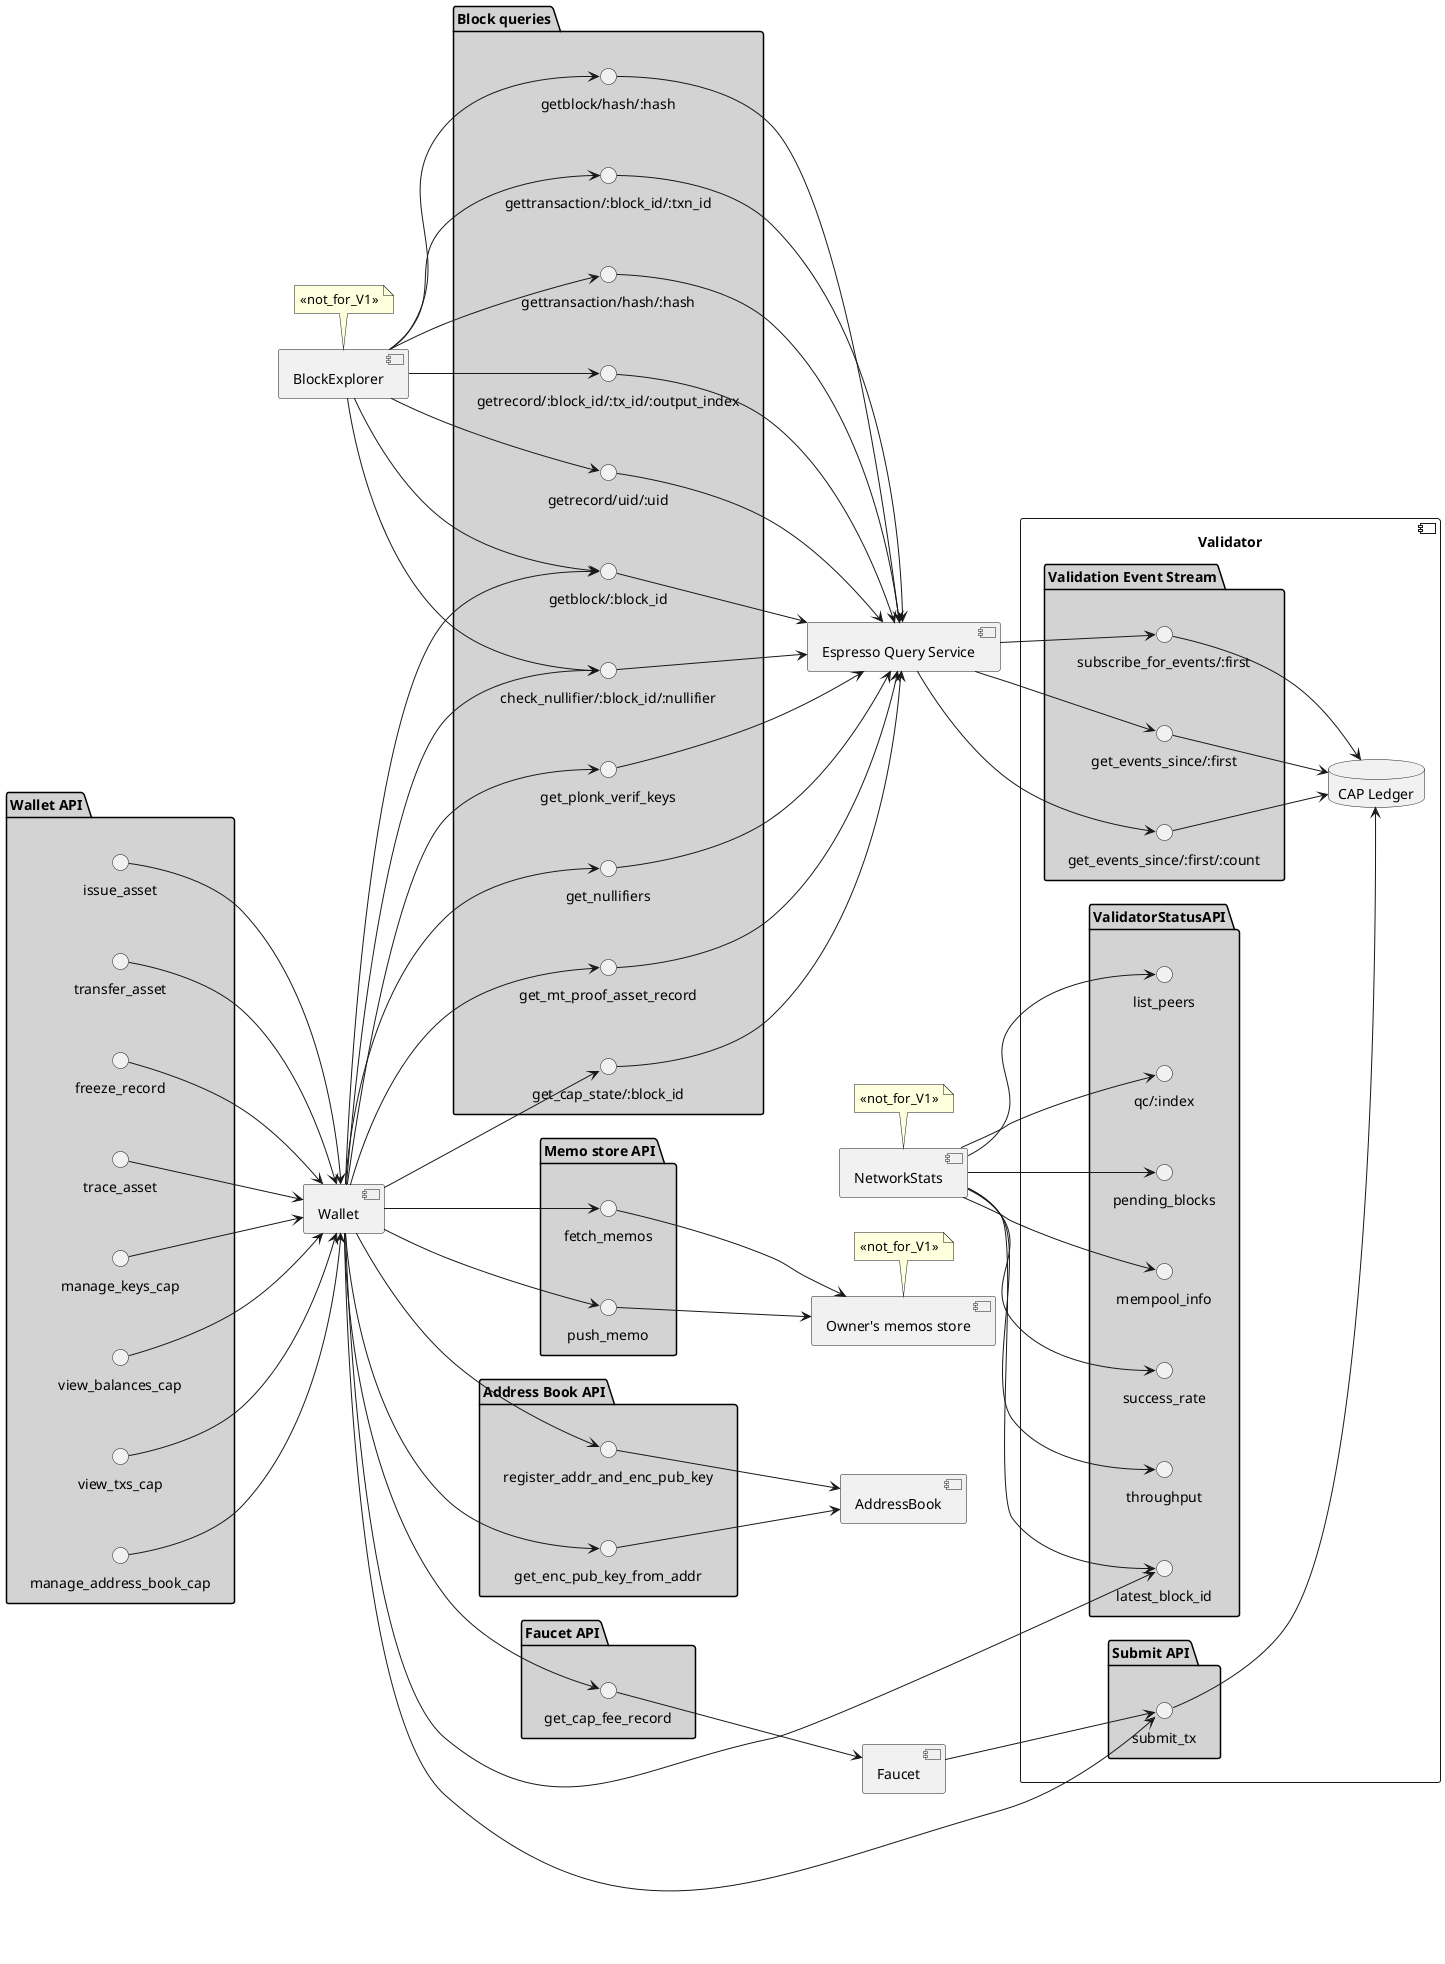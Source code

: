 @startuml

component "Wallet" as Wallet
left to right direction

package "Wallet API" #lightgray {
    issue_asset --> Wallet
    transfer_asset --> Wallet
    freeze_record --> Wallet
    trace_asset --> Wallet
    manage_keys_cap --> Wallet
    view_balances_cap --> Wallet
    view_txs_cap --> Wallet
    manage_address_book_cap --> Wallet
}

component "Espresso Query Service" as EsQS
component BlockExplorer as BE
note top of BE: <<not_for_V1>>

component NetworkStats as NS
note top of NS: <<not_for_V1>>

[Owner's memos store] as OMS
note top of OMS: <<not_for_V1>>
package "Memo store API" #lightgray {
    interface fetch_memos
    interface push_memo
    fetch_memos --> OMS
    push_memo --> OMS
}

[AddressBook] as AB
package "Address Book API" #lightgray {
    interface register_addr_and_enc_pub_key
    interface get_enc_pub_key_from_addr
    register_addr_and_enc_pub_key --> AB
    get_enc_pub_key_from_addr --> AB
}

[Faucet] as F
package "Faucet API" #lightgray {
    get_cap_fee_record --> F
}

package "Block queries" as BQ #lightgray {
    interface "getblock/:block_id" as get_block_block_id
    interface  "getblock/hash/:hash" as get_block_hash
    interface  "gettransaction/:block_id/:txn_id" as get_transaction_block_id_tx_id
    interface "gettransaction/hash/:hash" as get_transaction_hash
    interface "getrecord/:block_id/:tx_id/:output_index" as get_record_block_id_tx_id_output_index
    interface "getrecord/uid/:uid" as get_record_uid
    interface "check_nullifier/:block_id/:nullifier" as check_nullifier_block_id_nullifier
    interface "get_cap_state/:block_id" as get_cap_state_block_id

    get_block_block_id --> EsQS
    get_block_hash --> EsQS
    get_transaction_block_id_tx_id --> EsQS
    get_transaction_hash --> EsQS
    get_record_block_id_tx_id_output_index --> EsQS
    get_record_uid --> EsQS
    check_nullifier_block_id_nullifier --> EsQS

    get_cap_state_block_id --> EsQS
    get_plonk_verif_keys --> EsQS
    get_nullifiers --> EsQS
    get_mt_proof_asset_record --> EsQS

}

component Validator #white {

    package "Submit API" #lightgray {
        interface submit_tx
    }

    package ValidatorStatusAPI #lightgray {
        interface list_peers
        interface "qc/:index" as qc_index
        interface "pending_blocks"
        interface latest_block_id
        interface mempool_info
        interface success_rate
        interface throughput
    }

    package "Validation Event Stream" as VES #lightgray {
        interface "subscribe_for_events/:first" as sus_events_first
        interface  "get_events_since/:first" as get_events_since_first
        interface  "get_events_since/:first/:count" as get_events_since_first_count
    }

    database "CAP Ledger" as CAPLedger{
        submit_tx --> CAPLedger
    }

    sus_events_first --> CAPLedger
    get_events_since_first --> CAPLedger
    get_events_since_first_count --> CAPLedger
}

Wallet --> fetch_memos
Wallet --> submit_tx
Wallet --> push_memo
Wallet --> get_mt_proof_asset_record
Wallet --> register_addr_and_enc_pub_key
Wallet --> get_enc_pub_key_from_addr
Wallet --> get_cap_state_block_id
Wallet --> get_plonk_verif_keys
Wallet --> get_cap_fee_record
Wallet --> get_nullifiers
Wallet --> get_block_block_id
Wallet --> check_nullifier_block_id_nullifier
Wallet --> latest_block_id

BE --> get_block_block_id
BE --> get_block_hash
BE --> get_transaction_block_id_tx_id
BE --> get_transaction_hash
BE --> get_record_block_id_tx_id_output_index
BE --> get_record_uid
BE --> check_nullifier_block_id_nullifier

NS --> list_peers
NS --> qc_index
NS --> latest_block_id
NS --> pending_blocks
NS --> mempool_info
NS --> success_rate
NS --> throughput

EsQS --> sus_events_first
EsQS --> get_events_since_first
EsQS --> get_events_since_first_count

F --> submit_tx

@enduml
